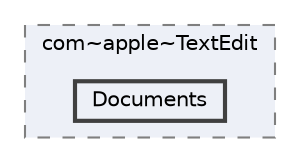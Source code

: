 digraph "/Users/bogdanresetko/Library/Mobile Documents/com~apple~TextEdit/Documents"
{
 // LATEX_PDF_SIZE
  bgcolor="transparent";
  edge [fontname=Helvetica,fontsize=10,labelfontname=Helvetica,labelfontsize=10];
  node [fontname=Helvetica,fontsize=10,shape=box,height=0.2,width=0.4];
  compound=true
  subgraph clusterdir_8f560faf25dda47e99c70acb33521506 {
    graph [ bgcolor="#edf0f7", pencolor="grey50", label="com~apple~TextEdit", fontname=Helvetica,fontsize=10 style="filled,dashed", URL="dir_8f560faf25dda47e99c70acb33521506.html",tooltip=""]
  dir_0ed116bb83a4c09ae1269b4927e004be [label="Documents", fillcolor="#edf0f7", color="grey25", style="filled,bold", URL="dir_0ed116bb83a4c09ae1269b4927e004be.html",tooltip=""];
  }
}
